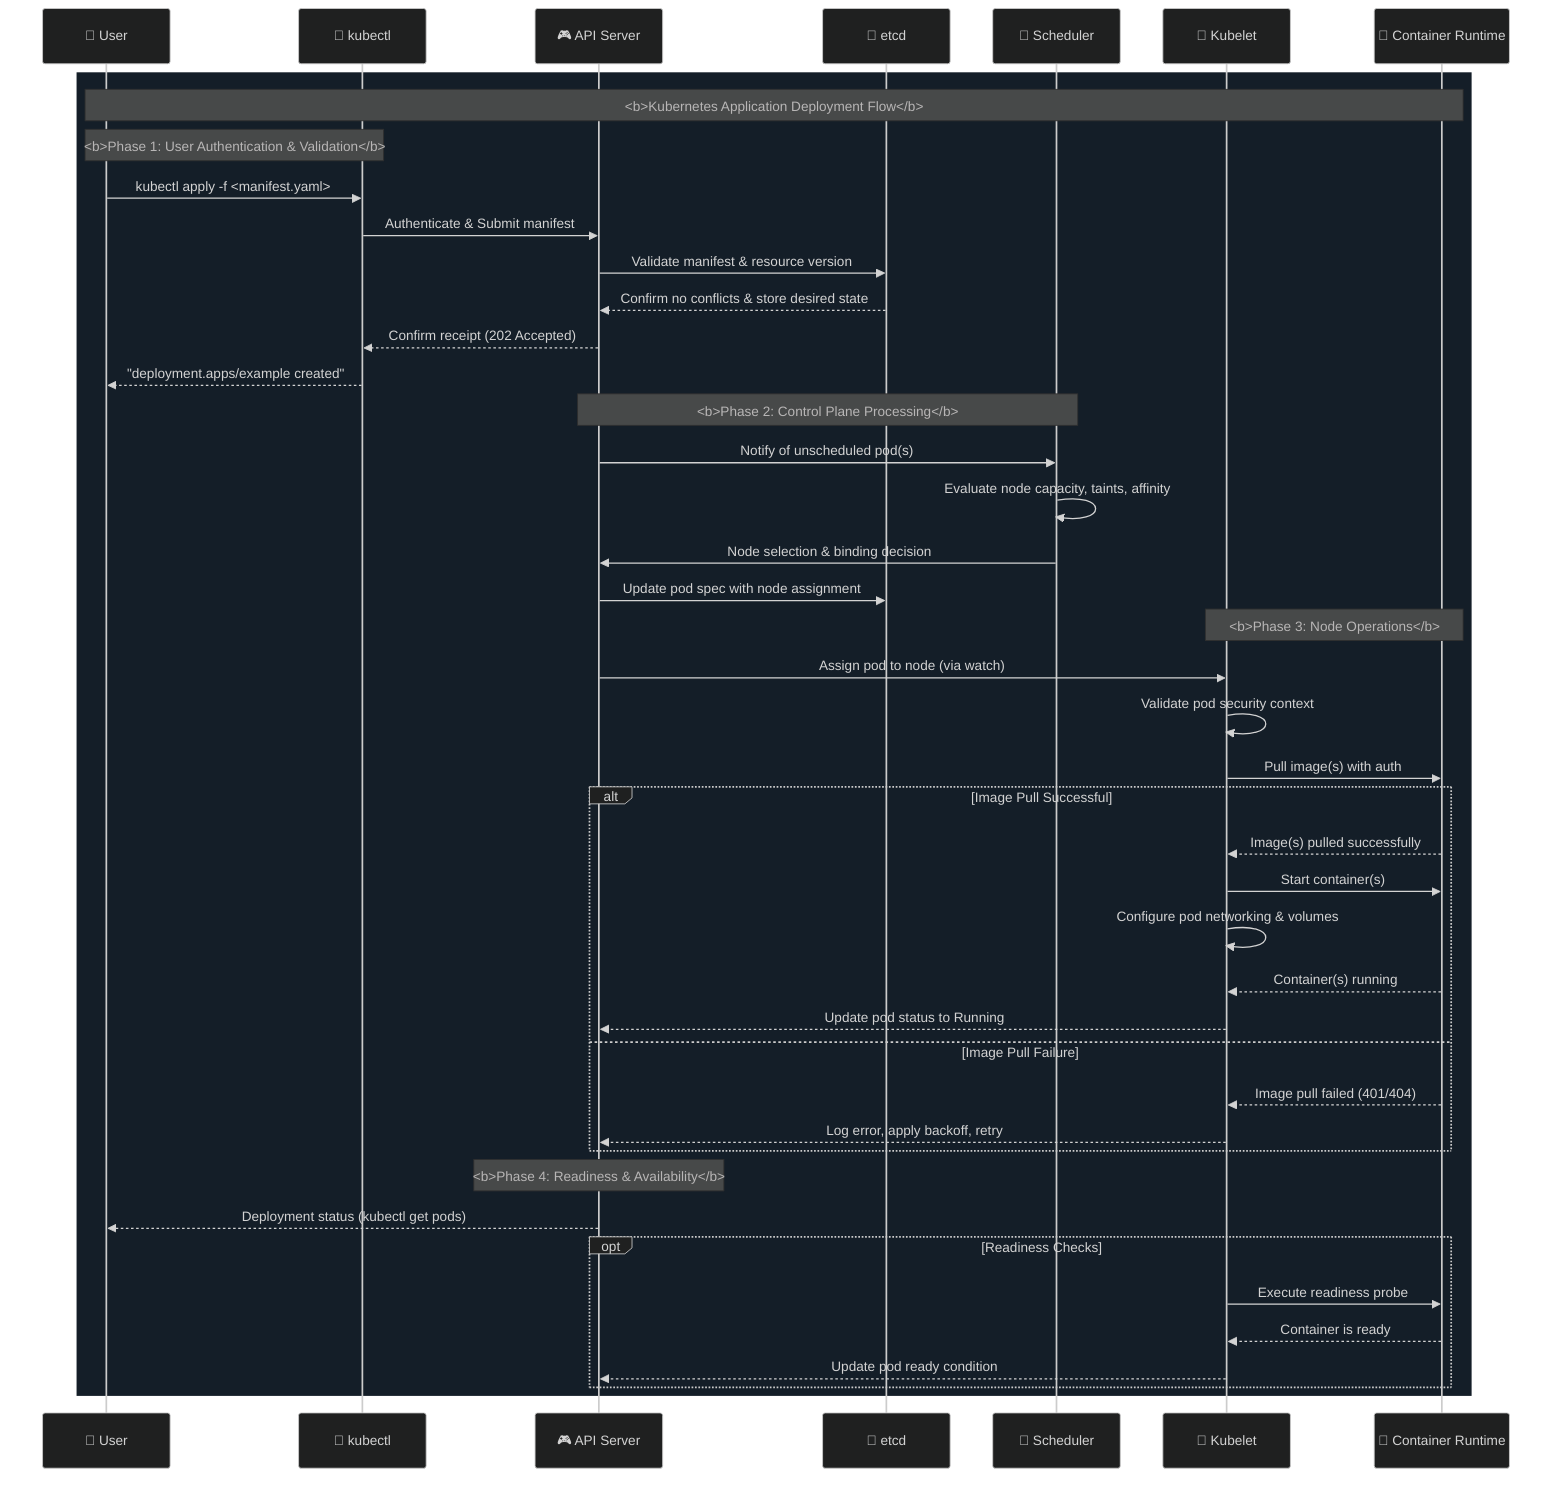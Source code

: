 %%{init: {'theme':'dark', 'themeVariables': { 
    'fontSize': '20px', 
    'primaryTextColor': '#fff', 
    'primaryColor': '#326CE5', 
    'lineColor': '#CCCCCC', 
    'secondaryColor': '#FFA630', 
    'tertiaryColor': '#28A745', 
    'textColor': '#CCCCCC',
    'background': '#282a36'
}}}%%
sequenceDiagram
    %% 1. Visual Identifiers with Icons
    participant User as 👤 User
    participant Kubectl as 🔧 kubectl
    participant API_Server as 🎮 API Server
    participant Etcd as 💾 etcd
    participant Scheduler as 🧩 Scheduler
    participant Kubelet as 🤖 Kubelet
    participant Container_Runtime as 🐳 Container Runtime
    
    %% No custom styling for better compatibility
    
    %% 3. Add Technical Depth with Process Phases
    rect rgb(20,30,40)
    note over User,Container_Runtime: <b>Kubernetes Application Deployment Flow</b>
    
    %% Phase 1: User Authentication and Validation
    Note over User,Kubectl: <b>Phase 1: User Authentication & Validation</b>
    User->>Kubectl: kubectl apply -f <manifest.yaml>
    Kubectl->>API_Server: Authenticate & Submit manifest
    API_Server->>Etcd: Validate manifest & resource version
    Etcd-->>API_Server: Confirm no conflicts & store desired state
    API_Server-->>Kubectl: Confirm receipt (202 Accepted)
    Kubectl-->>User: "deployment.apps/example created"
    
    %% Phase 2: Control Plane Processing
    Note over API_Server,Scheduler: <b>Phase 2: Control Plane Processing</b>
    API_Server->>Scheduler: Notify of unscheduled pod(s)
    Scheduler->>Scheduler: Evaluate node capacity, taints, affinity
    Scheduler->>API_Server: Node selection & binding decision
    API_Server->>Etcd: Update pod spec with node assignment
    
    %% Phase 3: Node Operations
    Note over Kubelet,Container_Runtime: <b>Phase 3: Node Operations</b>
    API_Server->>Kubelet: Assign pod to node (via watch)
    Kubelet->>Kubelet: Validate pod security context
    Kubelet->>Container_Runtime: Pull image(s) with auth
    
    alt Image Pull Successful
        Container_Runtime-->>Kubelet: Image(s) pulled successfully
        Kubelet->>Container_Runtime: Start container(s)
        Kubelet->>Kubelet: Configure pod networking & volumes
        Container_Runtime-->>Kubelet: Container(s) running
        Kubelet-->>API_Server: Update pod status to Running
    else Image Pull Failure
        Container_Runtime-->>Kubelet: Image pull failed (401/404)
        Kubelet-->>API_Server: Log error, apply backoff, retry
    end
    
    %% Phase 4: Readiness & Availability
    Note over API_Server: <b>Phase 4: Readiness & Availability</b>
    API_Server-->>User: Deployment status (kubectl get pods)
    
    %% Optional: Readiness Probes
    opt Readiness Checks
        Kubelet->>Container_Runtime: Execute readiness probe
        Container_Runtime-->>Kubelet: Container is ready
        Kubelet-->>API_Server: Update pod ready condition
    end
    end